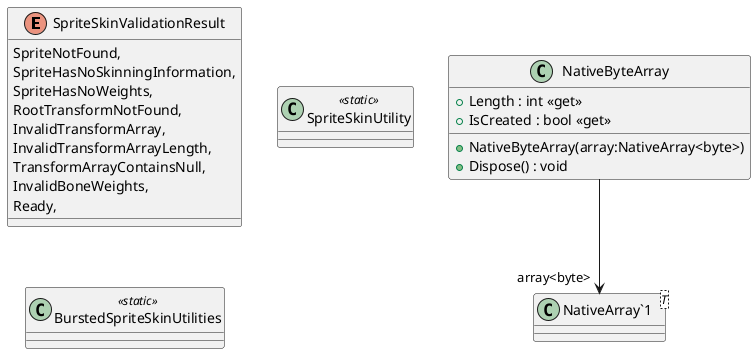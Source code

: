 @startuml
enum SpriteSkinValidationResult {
    SpriteNotFound,
    SpriteHasNoSkinningInformation,
    SpriteHasNoWeights,
    RootTransformNotFound,
    InvalidTransformArray,
    InvalidTransformArrayLength,
    TransformArrayContainsNull,
    InvalidBoneWeights,
    Ready,
}
class NativeByteArray {
    + Length : int <<get>>
    + IsCreated : bool <<get>>
    + NativeByteArray(array:NativeArray<byte>)
    + Dispose() : void
}
class SpriteSkinUtility <<static>> {
}
class BurstedSpriteSkinUtilities <<static>> {
}
class "NativeArray`1"<T> {
}
NativeByteArray --> "array<byte>" "NativeArray`1"
@enduml
